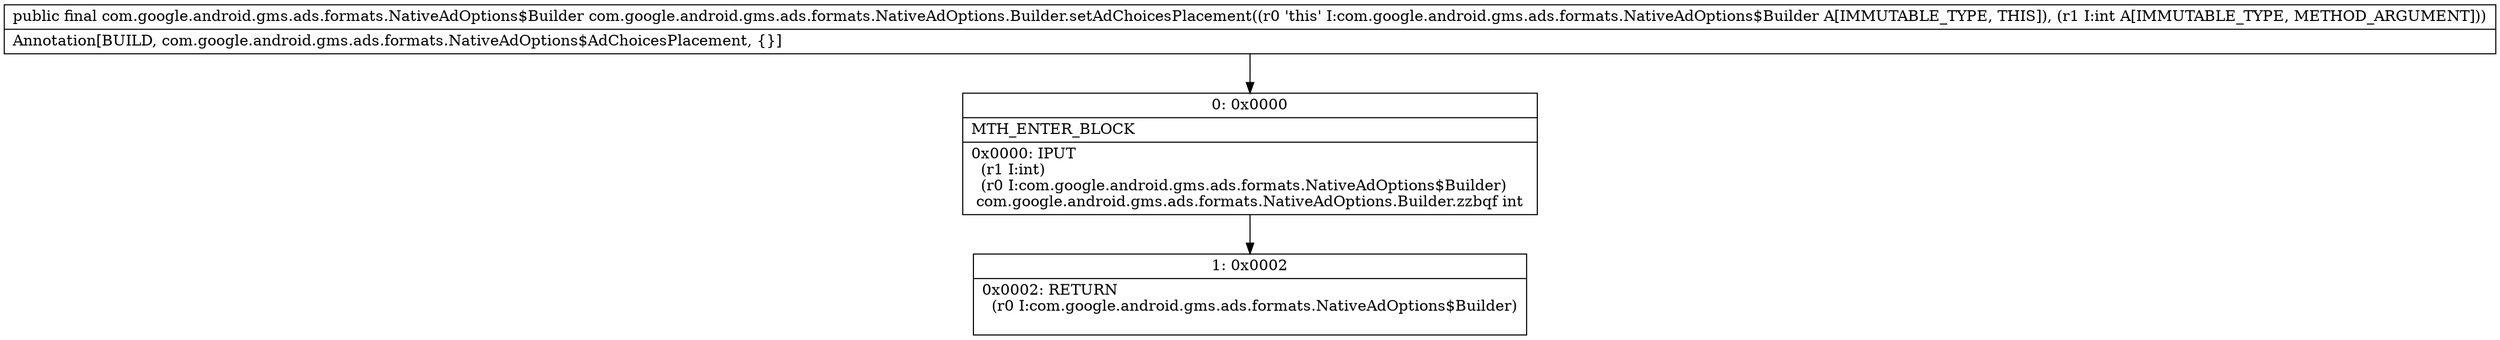 digraph "CFG forcom.google.android.gms.ads.formats.NativeAdOptions.Builder.setAdChoicesPlacement(I)Lcom\/google\/android\/gms\/ads\/formats\/NativeAdOptions$Builder;" {
Node_0 [shape=record,label="{0\:\ 0x0000|MTH_ENTER_BLOCK\l|0x0000: IPUT  \l  (r1 I:int)\l  (r0 I:com.google.android.gms.ads.formats.NativeAdOptions$Builder)\l com.google.android.gms.ads.formats.NativeAdOptions.Builder.zzbqf int \l}"];
Node_1 [shape=record,label="{1\:\ 0x0002|0x0002: RETURN  \l  (r0 I:com.google.android.gms.ads.formats.NativeAdOptions$Builder)\l \l}"];
MethodNode[shape=record,label="{public final com.google.android.gms.ads.formats.NativeAdOptions$Builder com.google.android.gms.ads.formats.NativeAdOptions.Builder.setAdChoicesPlacement((r0 'this' I:com.google.android.gms.ads.formats.NativeAdOptions$Builder A[IMMUTABLE_TYPE, THIS]), (r1 I:int A[IMMUTABLE_TYPE, METHOD_ARGUMENT]))  | Annotation[BUILD, com.google.android.gms.ads.formats.NativeAdOptions$AdChoicesPlacement, \{\}]\l}"];
MethodNode -> Node_0;
Node_0 -> Node_1;
}

